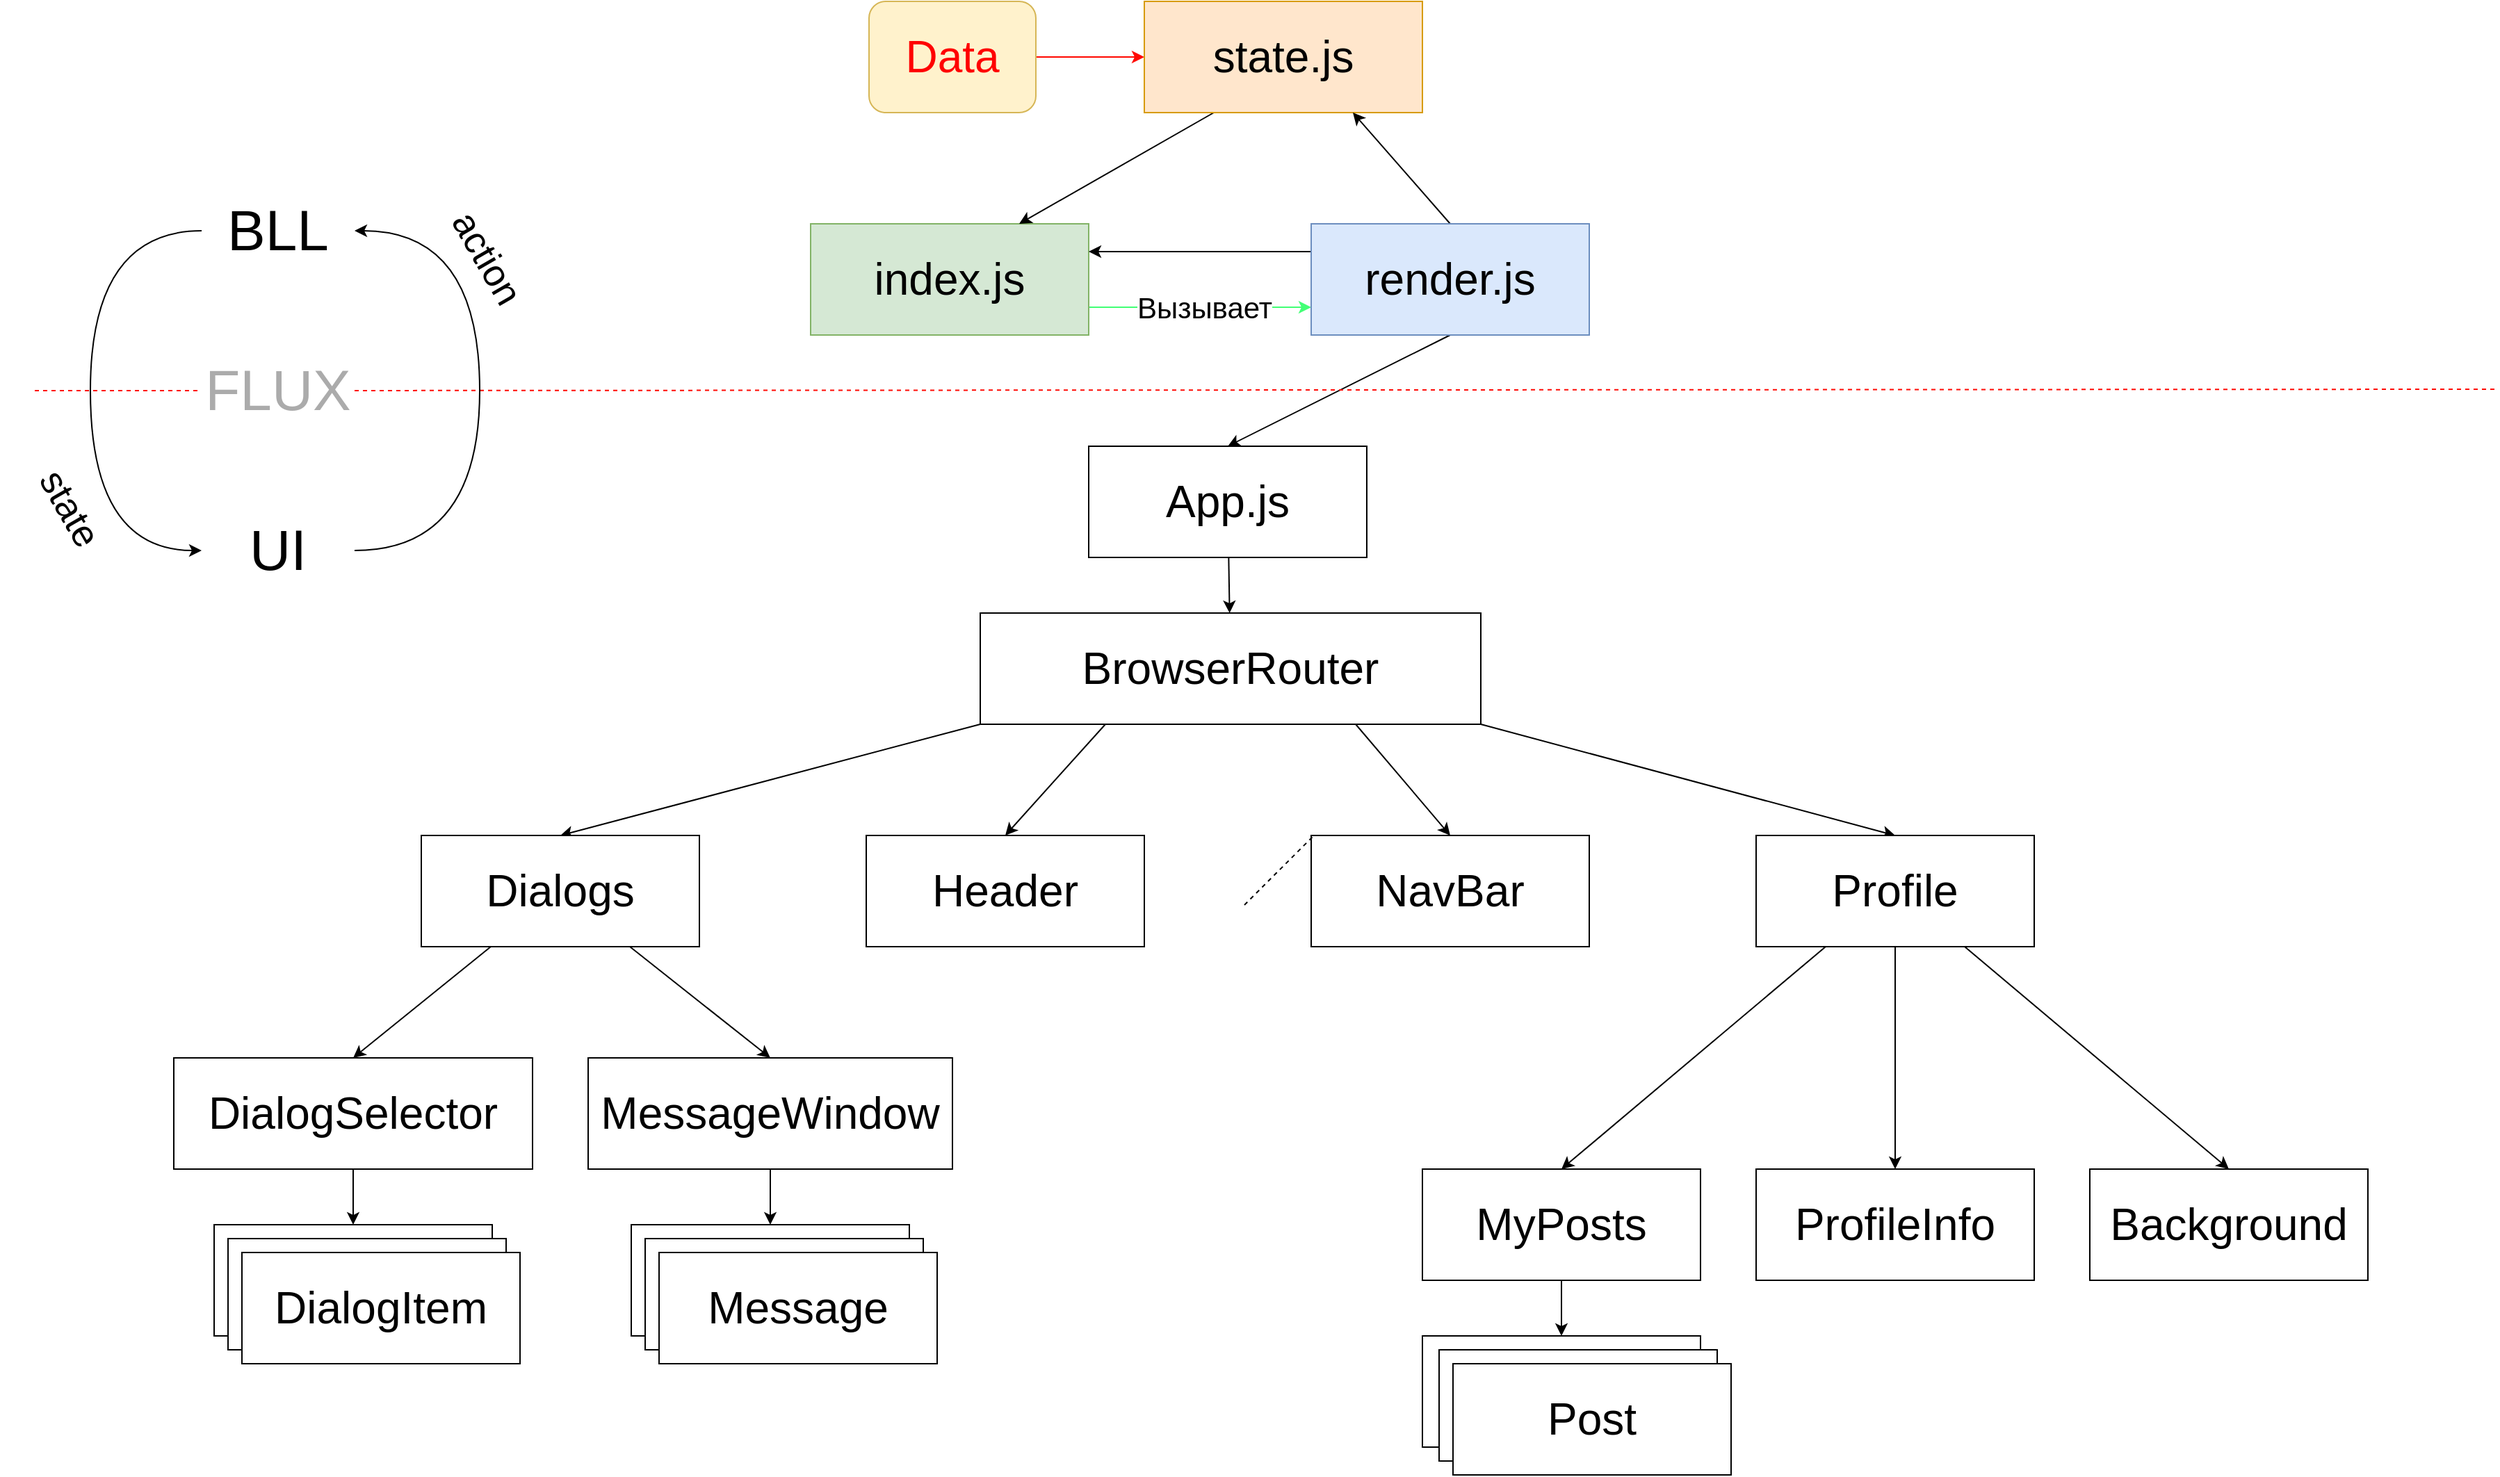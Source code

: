 <mxfile version="14.1.8" type="device"><diagram id="DNZvnqPG3eOGVA3kYHLN" name="Страница 1"><mxGraphModel dx="1810" dy="1343" grid="1" gridSize="10" guides="1" tooltips="1" connect="1" arrows="1" fold="1" page="1" pageScale="1" pageWidth="2336" pageHeight="1654" math="0" shadow="0"><root><mxCell id="0"/><mxCell id="1" parent="0"/><mxCell id="PFJvbq_5fxDKcfJKcIQS-34" style="edgeStyle=none;rounded=0;orthogonalLoop=1;jettySize=auto;html=1;exitX=0.5;exitY=1;exitDx=0;exitDy=0;entryX=0.5;entryY=0;entryDx=0;entryDy=0;fontSize=32;" parent="1" source="4bZW31_vdVLcKAmgSDwG-1" target="PFJvbq_5fxDKcfJKcIQS-3" edge="1"><mxGeometry relative="1" as="geometry"/></mxCell><mxCell id="4bZW31_vdVLcKAmgSDwG-4" style="edgeStyle=none;rounded=0;orthogonalLoop=1;jettySize=auto;html=1;exitX=1;exitY=0.75;exitDx=0;exitDy=0;entryX=0;entryY=0.75;entryDx=0;entryDy=0;strokeColor=#42FF75;" parent="1" source="PFJvbq_5fxDKcfJKcIQS-1" target="4bZW31_vdVLcKAmgSDwG-1" edge="1"><mxGeometry relative="1" as="geometry"/></mxCell><mxCell id="4bZW31_vdVLcKAmgSDwG-5" value="&lt;font style=&quot;font-size: 21px&quot;&gt;Вызывает&lt;/font&gt;" style="edgeLabel;html=1;align=center;verticalAlign=middle;resizable=0;points=[];" parent="4bZW31_vdVLcKAmgSDwG-4" vertex="1" connectable="0"><mxGeometry x="0.212" y="-2" relative="1" as="geometry"><mxPoint x="-14.67" y="-2" as="offset"/></mxGeometry></mxCell><mxCell id="PFJvbq_5fxDKcfJKcIQS-1" value="index.js" style="rounded=0;whiteSpace=wrap;html=1;fontSize=32;fillColor=#d5e8d4;strokeColor=#82b366;" parent="1" vertex="1"><mxGeometry x="798" y="200" width="200" height="80" as="geometry"/></mxCell><mxCell id="PFJvbq_5fxDKcfJKcIQS-29" style="edgeStyle=none;rounded=0;orthogonalLoop=1;jettySize=auto;html=1;exitX=0.25;exitY=1;exitDx=0;exitDy=0;entryX=0.5;entryY=0;entryDx=0;entryDy=0;fontSize=32;" parent="1" source="PFJvbq_5fxDKcfJKcIQS-2" target="PFJvbq_5fxDKcfJKcIQS-7" edge="1"><mxGeometry relative="1" as="geometry"/></mxCell><mxCell id="PFJvbq_5fxDKcfJKcIQS-30" style="edgeStyle=none;rounded=0;orthogonalLoop=1;jettySize=auto;html=1;exitX=0.75;exitY=1;exitDx=0;exitDy=0;entryX=0.5;entryY=0;entryDx=0;entryDy=0;fontSize=32;" parent="1" source="PFJvbq_5fxDKcfJKcIQS-2" target="PFJvbq_5fxDKcfJKcIQS-4" edge="1"><mxGeometry relative="1" as="geometry"/></mxCell><mxCell id="PFJvbq_5fxDKcfJKcIQS-31" style="edgeStyle=none;rounded=0;orthogonalLoop=1;jettySize=auto;html=1;exitX=0;exitY=1;exitDx=0;exitDy=0;entryX=0.5;entryY=0;entryDx=0;entryDy=0;fontSize=32;" parent="1" source="PFJvbq_5fxDKcfJKcIQS-2" target="PFJvbq_5fxDKcfJKcIQS-6" edge="1"><mxGeometry relative="1" as="geometry"/></mxCell><mxCell id="PFJvbq_5fxDKcfJKcIQS-32" style="edgeStyle=none;rounded=0;orthogonalLoop=1;jettySize=auto;html=1;exitX=1;exitY=1;exitDx=0;exitDy=0;entryX=0.5;entryY=0;entryDx=0;entryDy=0;fontSize=32;" parent="1" source="PFJvbq_5fxDKcfJKcIQS-2" target="PFJvbq_5fxDKcfJKcIQS-5" edge="1"><mxGeometry relative="1" as="geometry"/></mxCell><mxCell id="PFJvbq_5fxDKcfJKcIQS-2" value="BrowserRouter" style="rounded=0;whiteSpace=wrap;html=1;fontSize=32;" parent="1" vertex="1"><mxGeometry x="920" y="480" width="360" height="80" as="geometry"/></mxCell><mxCell id="PFJvbq_5fxDKcfJKcIQS-33" value="" style="edgeStyle=none;rounded=0;orthogonalLoop=1;jettySize=auto;html=1;fontSize=32;" parent="1" source="PFJvbq_5fxDKcfJKcIQS-3" target="PFJvbq_5fxDKcfJKcIQS-2" edge="1"><mxGeometry relative="1" as="geometry"/></mxCell><mxCell id="PFJvbq_5fxDKcfJKcIQS-3" value="App.js" style="rounded=0;whiteSpace=wrap;html=1;fontSize=32;" parent="1" vertex="1"><mxGeometry x="998" y="360" width="200" height="80" as="geometry"/></mxCell><mxCell id="PFJvbq_5fxDKcfJKcIQS-4" value="NavBar" style="rounded=0;whiteSpace=wrap;html=1;fontSize=32;" parent="1" vertex="1"><mxGeometry x="1158" y="640" width="200" height="80" as="geometry"/></mxCell><mxCell id="PFJvbq_5fxDKcfJKcIQS-26" style="edgeStyle=none;rounded=0;orthogonalLoop=1;jettySize=auto;html=1;exitX=0.25;exitY=1;exitDx=0;exitDy=0;entryX=0.5;entryY=0;entryDx=0;entryDy=0;fontSize=32;" parent="1" source="PFJvbq_5fxDKcfJKcIQS-5" target="PFJvbq_5fxDKcfJKcIQS-12" edge="1"><mxGeometry relative="1" as="geometry"/></mxCell><mxCell id="PFJvbq_5fxDKcfJKcIQS-27" style="edgeStyle=none;rounded=0;orthogonalLoop=1;jettySize=auto;html=1;exitX=0.5;exitY=1;exitDx=0;exitDy=0;entryX=0.5;entryY=0;entryDx=0;entryDy=0;fontSize=32;" parent="1" source="PFJvbq_5fxDKcfJKcIQS-5" target="PFJvbq_5fxDKcfJKcIQS-11" edge="1"><mxGeometry relative="1" as="geometry"/></mxCell><mxCell id="PFJvbq_5fxDKcfJKcIQS-28" style="edgeStyle=none;rounded=0;orthogonalLoop=1;jettySize=auto;html=1;exitX=0.75;exitY=1;exitDx=0;exitDy=0;entryX=0.5;entryY=0;entryDx=0;entryDy=0;fontSize=32;" parent="1" source="PFJvbq_5fxDKcfJKcIQS-5" target="PFJvbq_5fxDKcfJKcIQS-10" edge="1"><mxGeometry relative="1" as="geometry"/></mxCell><mxCell id="PFJvbq_5fxDKcfJKcIQS-5" value="Profile" style="rounded=0;whiteSpace=wrap;html=1;fontSize=32;" parent="1" vertex="1"><mxGeometry x="1478" y="640" width="200" height="80" as="geometry"/></mxCell><mxCell id="PFJvbq_5fxDKcfJKcIQS-24" style="edgeStyle=none;rounded=0;orthogonalLoop=1;jettySize=auto;html=1;exitX=0.25;exitY=1;exitDx=0;exitDy=0;entryX=0.5;entryY=0;entryDx=0;entryDy=0;fontSize=32;" parent="1" source="PFJvbq_5fxDKcfJKcIQS-6" target="PFJvbq_5fxDKcfJKcIQS-8" edge="1"><mxGeometry relative="1" as="geometry"/></mxCell><mxCell id="PFJvbq_5fxDKcfJKcIQS-25" style="edgeStyle=none;rounded=0;orthogonalLoop=1;jettySize=auto;html=1;exitX=0.75;exitY=1;exitDx=0;exitDy=0;entryX=0.5;entryY=0;entryDx=0;entryDy=0;fontSize=32;" parent="1" source="PFJvbq_5fxDKcfJKcIQS-6" target="PFJvbq_5fxDKcfJKcIQS-9" edge="1"><mxGeometry relative="1" as="geometry"/></mxCell><mxCell id="PFJvbq_5fxDKcfJKcIQS-6" value="Dialogs" style="rounded=0;whiteSpace=wrap;html=1;fontSize=32;" parent="1" vertex="1"><mxGeometry x="518" y="640" width="200" height="80" as="geometry"/></mxCell><mxCell id="PFJvbq_5fxDKcfJKcIQS-7" value="Header" style="rounded=0;whiteSpace=wrap;html=1;fontSize=32;" parent="1" vertex="1"><mxGeometry x="838" y="640" width="200" height="80" as="geometry"/></mxCell><mxCell id="X4Qv74dZr4d8bV_qIHdB-8" style="edgeStyle=none;rounded=0;orthogonalLoop=1;jettySize=auto;html=1;exitX=0.5;exitY=1;exitDx=0;exitDy=0;entryX=0.5;entryY=0;entryDx=0;entryDy=0;" parent="1" source="PFJvbq_5fxDKcfJKcIQS-8" target="PFJvbq_5fxDKcfJKcIQS-21" edge="1"><mxGeometry relative="1" as="geometry"/></mxCell><mxCell id="PFJvbq_5fxDKcfJKcIQS-8" value="DialogSelector" style="rounded=0;whiteSpace=wrap;html=1;fontSize=32;" parent="1" vertex="1"><mxGeometry x="340" y="800" width="258" height="80" as="geometry"/></mxCell><mxCell id="X4Qv74dZr4d8bV_qIHdB-9" style="edgeStyle=none;rounded=0;orthogonalLoop=1;jettySize=auto;html=1;exitX=0.5;exitY=1;exitDx=0;exitDy=0;entryX=0.5;entryY=0;entryDx=0;entryDy=0;strokeColor=#000000;" parent="1" source="PFJvbq_5fxDKcfJKcIQS-9" target="PFJvbq_5fxDKcfJKcIQS-23" edge="1"><mxGeometry relative="1" as="geometry"/></mxCell><mxCell id="PFJvbq_5fxDKcfJKcIQS-9" value="MessageWindow" style="rounded=0;whiteSpace=wrap;html=1;fontSize=32;" parent="1" vertex="1"><mxGeometry x="638" y="800" width="262" height="80" as="geometry"/></mxCell><mxCell id="PFJvbq_5fxDKcfJKcIQS-10" value="Background" style="rounded=0;whiteSpace=wrap;html=1;fontSize=32;" parent="1" vertex="1"><mxGeometry x="1718" y="880" width="200" height="80" as="geometry"/></mxCell><mxCell id="PFJvbq_5fxDKcfJKcIQS-11" value="ProfileInfo" style="rounded=0;whiteSpace=wrap;html=1;fontSize=32;" parent="1" vertex="1"><mxGeometry x="1478" y="880" width="200" height="80" as="geometry"/></mxCell><mxCell id="PFJvbq_5fxDKcfJKcIQS-19" style="edgeStyle=none;rounded=0;orthogonalLoop=1;jettySize=auto;html=1;exitX=0.5;exitY=1;exitDx=0;exitDy=0;entryX=0.5;entryY=0;entryDx=0;entryDy=0;fontSize=32;" parent="1" source="PFJvbq_5fxDKcfJKcIQS-12" target="PFJvbq_5fxDKcfJKcIQS-13" edge="1"><mxGeometry relative="1" as="geometry"/></mxCell><mxCell id="PFJvbq_5fxDKcfJKcIQS-12" value="MyPosts" style="rounded=0;whiteSpace=wrap;html=1;fontSize=32;" parent="1" vertex="1"><mxGeometry x="1238" y="880" width="200" height="80" as="geometry"/></mxCell><mxCell id="PFJvbq_5fxDKcfJKcIQS-13" value="MyPosts" style="rounded=0;whiteSpace=wrap;html=1;fontSize=32;" parent="1" vertex="1"><mxGeometry x="1238" y="1000" width="200" height="80" as="geometry"/></mxCell><mxCell id="PFJvbq_5fxDKcfJKcIQS-15" value="MyPosts" style="rounded=0;whiteSpace=wrap;html=1;fontSize=32;" parent="1" vertex="1"><mxGeometry x="1250" y="1010" width="200" height="80" as="geometry"/></mxCell><mxCell id="PFJvbq_5fxDKcfJKcIQS-16" value="Post" style="rounded=0;whiteSpace=wrap;html=1;fontSize=32;" parent="1" vertex="1"><mxGeometry x="1260" y="1020" width="200" height="80" as="geometry"/></mxCell><mxCell id="PFJvbq_5fxDKcfJKcIQS-21" value="DialogItem" style="rounded=0;whiteSpace=wrap;html=1;fontSize=32;" parent="1" vertex="1"><mxGeometry x="369" y="920" width="200" height="80" as="geometry"/></mxCell><mxCell id="PFJvbq_5fxDKcfJKcIQS-23" value="Message" style="rounded=0;whiteSpace=wrap;html=1;fontSize=32;" parent="1" vertex="1"><mxGeometry x="669" y="920" width="200" height="80" as="geometry"/></mxCell><mxCell id="Xmz7fb9agu9b8mq8hyeh-4" value="" style="edgeStyle=orthogonalEdgeStyle;rounded=0;orthogonalLoop=1;jettySize=auto;html=1;fontSize=32;fontColor=#FF0000;fillColor=#f8cecc;strokeColor=#FF0800;" parent="1" source="Xmz7fb9agu9b8mq8hyeh-1" edge="1"><mxGeometry relative="1" as="geometry"><mxPoint x="1038" y="80" as="targetPoint"/></mxGeometry></mxCell><mxCell id="Xmz7fb9agu9b8mq8hyeh-1" value="Data" style="rounded=1;whiteSpace=wrap;html=1;fontSize=32;fillColor=#fff2cc;strokeColor=#d6b656;fontColor=#FF0000;" parent="1" vertex="1"><mxGeometry x="840" y="40" width="120" height="80" as="geometry"/></mxCell><mxCell id="X4Qv74dZr4d8bV_qIHdB-2" style="rounded=0;orthogonalLoop=1;jettySize=auto;html=1;exitX=0.25;exitY=1;exitDx=0;exitDy=0;entryX=0.75;entryY=0;entryDx=0;entryDy=0;" parent="1" source="X4Qv74dZr4d8bV_qIHdB-1" target="PFJvbq_5fxDKcfJKcIQS-1" edge="1"><mxGeometry relative="1" as="geometry"/></mxCell><mxCell id="X4Qv74dZr4d8bV_qIHdB-1" value="state.js" style="rounded=0;whiteSpace=wrap;html=1;fontSize=32;fillColor=#ffe6cc;strokeColor=#d79b00;" parent="1" vertex="1"><mxGeometry x="1038" y="40" width="200" height="80" as="geometry"/></mxCell><mxCell id="X4Qv74dZr4d8bV_qIHdB-4" value="DialogItem" style="rounded=0;whiteSpace=wrap;html=1;fontSize=32;" parent="1" vertex="1"><mxGeometry x="379" y="930" width="200" height="80" as="geometry"/></mxCell><mxCell id="X4Qv74dZr4d8bV_qIHdB-5" value="DialogItem" style="rounded=0;whiteSpace=wrap;html=1;fontSize=32;" parent="1" vertex="1"><mxGeometry x="389" y="940" width="200" height="80" as="geometry"/></mxCell><mxCell id="X4Qv74dZr4d8bV_qIHdB-6" value="Message" style="rounded=0;whiteSpace=wrap;html=1;fontSize=32;" parent="1" vertex="1"><mxGeometry x="679" y="930" width="200" height="80" as="geometry"/></mxCell><mxCell id="X4Qv74dZr4d8bV_qIHdB-7" value="Message" style="rounded=0;whiteSpace=wrap;html=1;fontSize=32;" parent="1" vertex="1"><mxGeometry x="689" y="940" width="200" height="80" as="geometry"/></mxCell><mxCell id="4bZW31_vdVLcKAmgSDwG-2" style="rounded=0;orthogonalLoop=1;jettySize=auto;html=1;entryX=1;entryY=0.25;entryDx=0;entryDy=0;exitX=0;exitY=0.25;exitDx=0;exitDy=0;" parent="1" source="4bZW31_vdVLcKAmgSDwG-1" target="PFJvbq_5fxDKcfJKcIQS-1" edge="1"><mxGeometry relative="1" as="geometry"><mxPoint x="1120" y="240" as="sourcePoint"/></mxGeometry></mxCell><mxCell id="4bZW31_vdVLcKAmgSDwG-3" style="rounded=0;orthogonalLoop=1;jettySize=auto;html=1;exitX=0.5;exitY=0;exitDx=0;exitDy=0;entryX=0.75;entryY=1;entryDx=0;entryDy=0;" parent="1" source="4bZW31_vdVLcKAmgSDwG-1" target="X4Qv74dZr4d8bV_qIHdB-1" edge="1"><mxGeometry relative="1" as="geometry"/></mxCell><mxCell id="4bZW31_vdVLcKAmgSDwG-1" value="render.js" style="rounded=0;whiteSpace=wrap;html=1;fontSize=32;fillColor=#dae8fc;strokeColor=#6c8ebf;" parent="1" vertex="1"><mxGeometry x="1158" y="200" width="200" height="80" as="geometry"/></mxCell><mxCell id="ze1ivcqSK6tsxZ6FgIsR-1" value="" style="endArrow=none;dashed=1;html=1;" edge="1" parent="1"><mxGeometry width="50" height="50" relative="1" as="geometry"><mxPoint x="1110" y="690" as="sourcePoint"/><mxPoint x="1160" y="640" as="targetPoint"/></mxGeometry></mxCell><mxCell id="ze1ivcqSK6tsxZ6FgIsR-2" value="" style="endArrow=none;dashed=1;html=1;strokeColor=#FF0800;" edge="1" parent="1" source="ze1ivcqSK6tsxZ6FgIsR-10"><mxGeometry width="50" height="50" relative="1" as="geometry"><mxPoint x="240" y="320" as="sourcePoint"/><mxPoint x="2010" y="319" as="targetPoint"/></mxGeometry></mxCell><mxCell id="ze1ivcqSK6tsxZ6FgIsR-9" style="edgeStyle=orthogonalEdgeStyle;curved=1;rounded=0;orthogonalLoop=1;jettySize=auto;html=1;exitX=0;exitY=0.5;exitDx=0;exitDy=0;entryX=0;entryY=0.5;entryDx=0;entryDy=0;" edge="1" parent="1" source="ze1ivcqSK6tsxZ6FgIsR-3" target="ze1ivcqSK6tsxZ6FgIsR-4"><mxGeometry relative="1" as="geometry"><Array as="points"><mxPoint x="280" y="205"/><mxPoint x="280" y="435"/></Array></mxGeometry></mxCell><mxCell id="ze1ivcqSK6tsxZ6FgIsR-3" value="&lt;span style=&quot;font-size: 41px&quot;&gt;BLL&lt;/span&gt;" style="text;html=1;strokeColor=none;fillColor=none;align=center;verticalAlign=middle;whiteSpace=wrap;rounded=0;" vertex="1" parent="1"><mxGeometry x="360" y="180" width="110" height="50" as="geometry"/></mxCell><mxCell id="ze1ivcqSK6tsxZ6FgIsR-7" style="edgeStyle=orthogonalEdgeStyle;rounded=0;orthogonalLoop=1;jettySize=auto;html=1;exitX=1;exitY=0.5;exitDx=0;exitDy=0;entryX=1;entryY=0.5;entryDx=0;entryDy=0;curved=1;" edge="1" parent="1" source="ze1ivcqSK6tsxZ6FgIsR-4" target="ze1ivcqSK6tsxZ6FgIsR-3"><mxGeometry relative="1" as="geometry"><Array as="points"><mxPoint x="560" y="435"/><mxPoint x="560" y="205"/></Array></mxGeometry></mxCell><mxCell id="ze1ivcqSK6tsxZ6FgIsR-4" value="&lt;span style=&quot;font-size: 41px&quot;&gt;UI&lt;/span&gt;" style="text;html=1;strokeColor=none;fillColor=none;align=center;verticalAlign=middle;whiteSpace=wrap;rounded=0;" vertex="1" parent="1"><mxGeometry x="360" y="410" width="110" height="50" as="geometry"/></mxCell><mxCell id="ze1ivcqSK6tsxZ6FgIsR-10" value="&lt;span style=&quot;font-size: 41px&quot;&gt;&lt;font color=&quot;#ababab&quot;&gt;FLUX&lt;/font&gt;&lt;/span&gt;" style="text;html=1;strokeColor=none;fillColor=none;align=center;verticalAlign=middle;whiteSpace=wrap;rounded=0;" vertex="1" parent="1"><mxGeometry x="360" y="290" width="110" height="60" as="geometry"/></mxCell><mxCell id="ze1ivcqSK6tsxZ6FgIsR-12" value="" style="endArrow=none;dashed=1;html=1;strokeColor=#FF0800;" edge="1" parent="1" target="ze1ivcqSK6tsxZ6FgIsR-10"><mxGeometry width="50" height="50" relative="1" as="geometry"><mxPoint x="240" y="320" as="sourcePoint"/><mxPoint x="2010" y="319" as="targetPoint"/></mxGeometry></mxCell><mxCell id="ze1ivcqSK6tsxZ6FgIsR-13" value="&lt;font style=&quot;font-size: 27px&quot;&gt;action&lt;/font&gt;" style="text;html=1;strokeColor=none;fillColor=none;align=center;verticalAlign=middle;whiteSpace=wrap;rounded=0;rotation=60;" vertex="1" parent="1"><mxGeometry x="510" y="200" width="110" height="50" as="geometry"/></mxCell><mxCell id="ze1ivcqSK6tsxZ6FgIsR-14" value="&lt;font style=&quot;font-size: 27px&quot;&gt;state&lt;/font&gt;" style="text;html=1;strokeColor=none;fillColor=none;align=center;verticalAlign=middle;whiteSpace=wrap;rounded=0;rotation=60;" vertex="1" parent="1"><mxGeometry x="210" y="380" width="110" height="50" as="geometry"/></mxCell></root></mxGraphModel></diagram></mxfile>